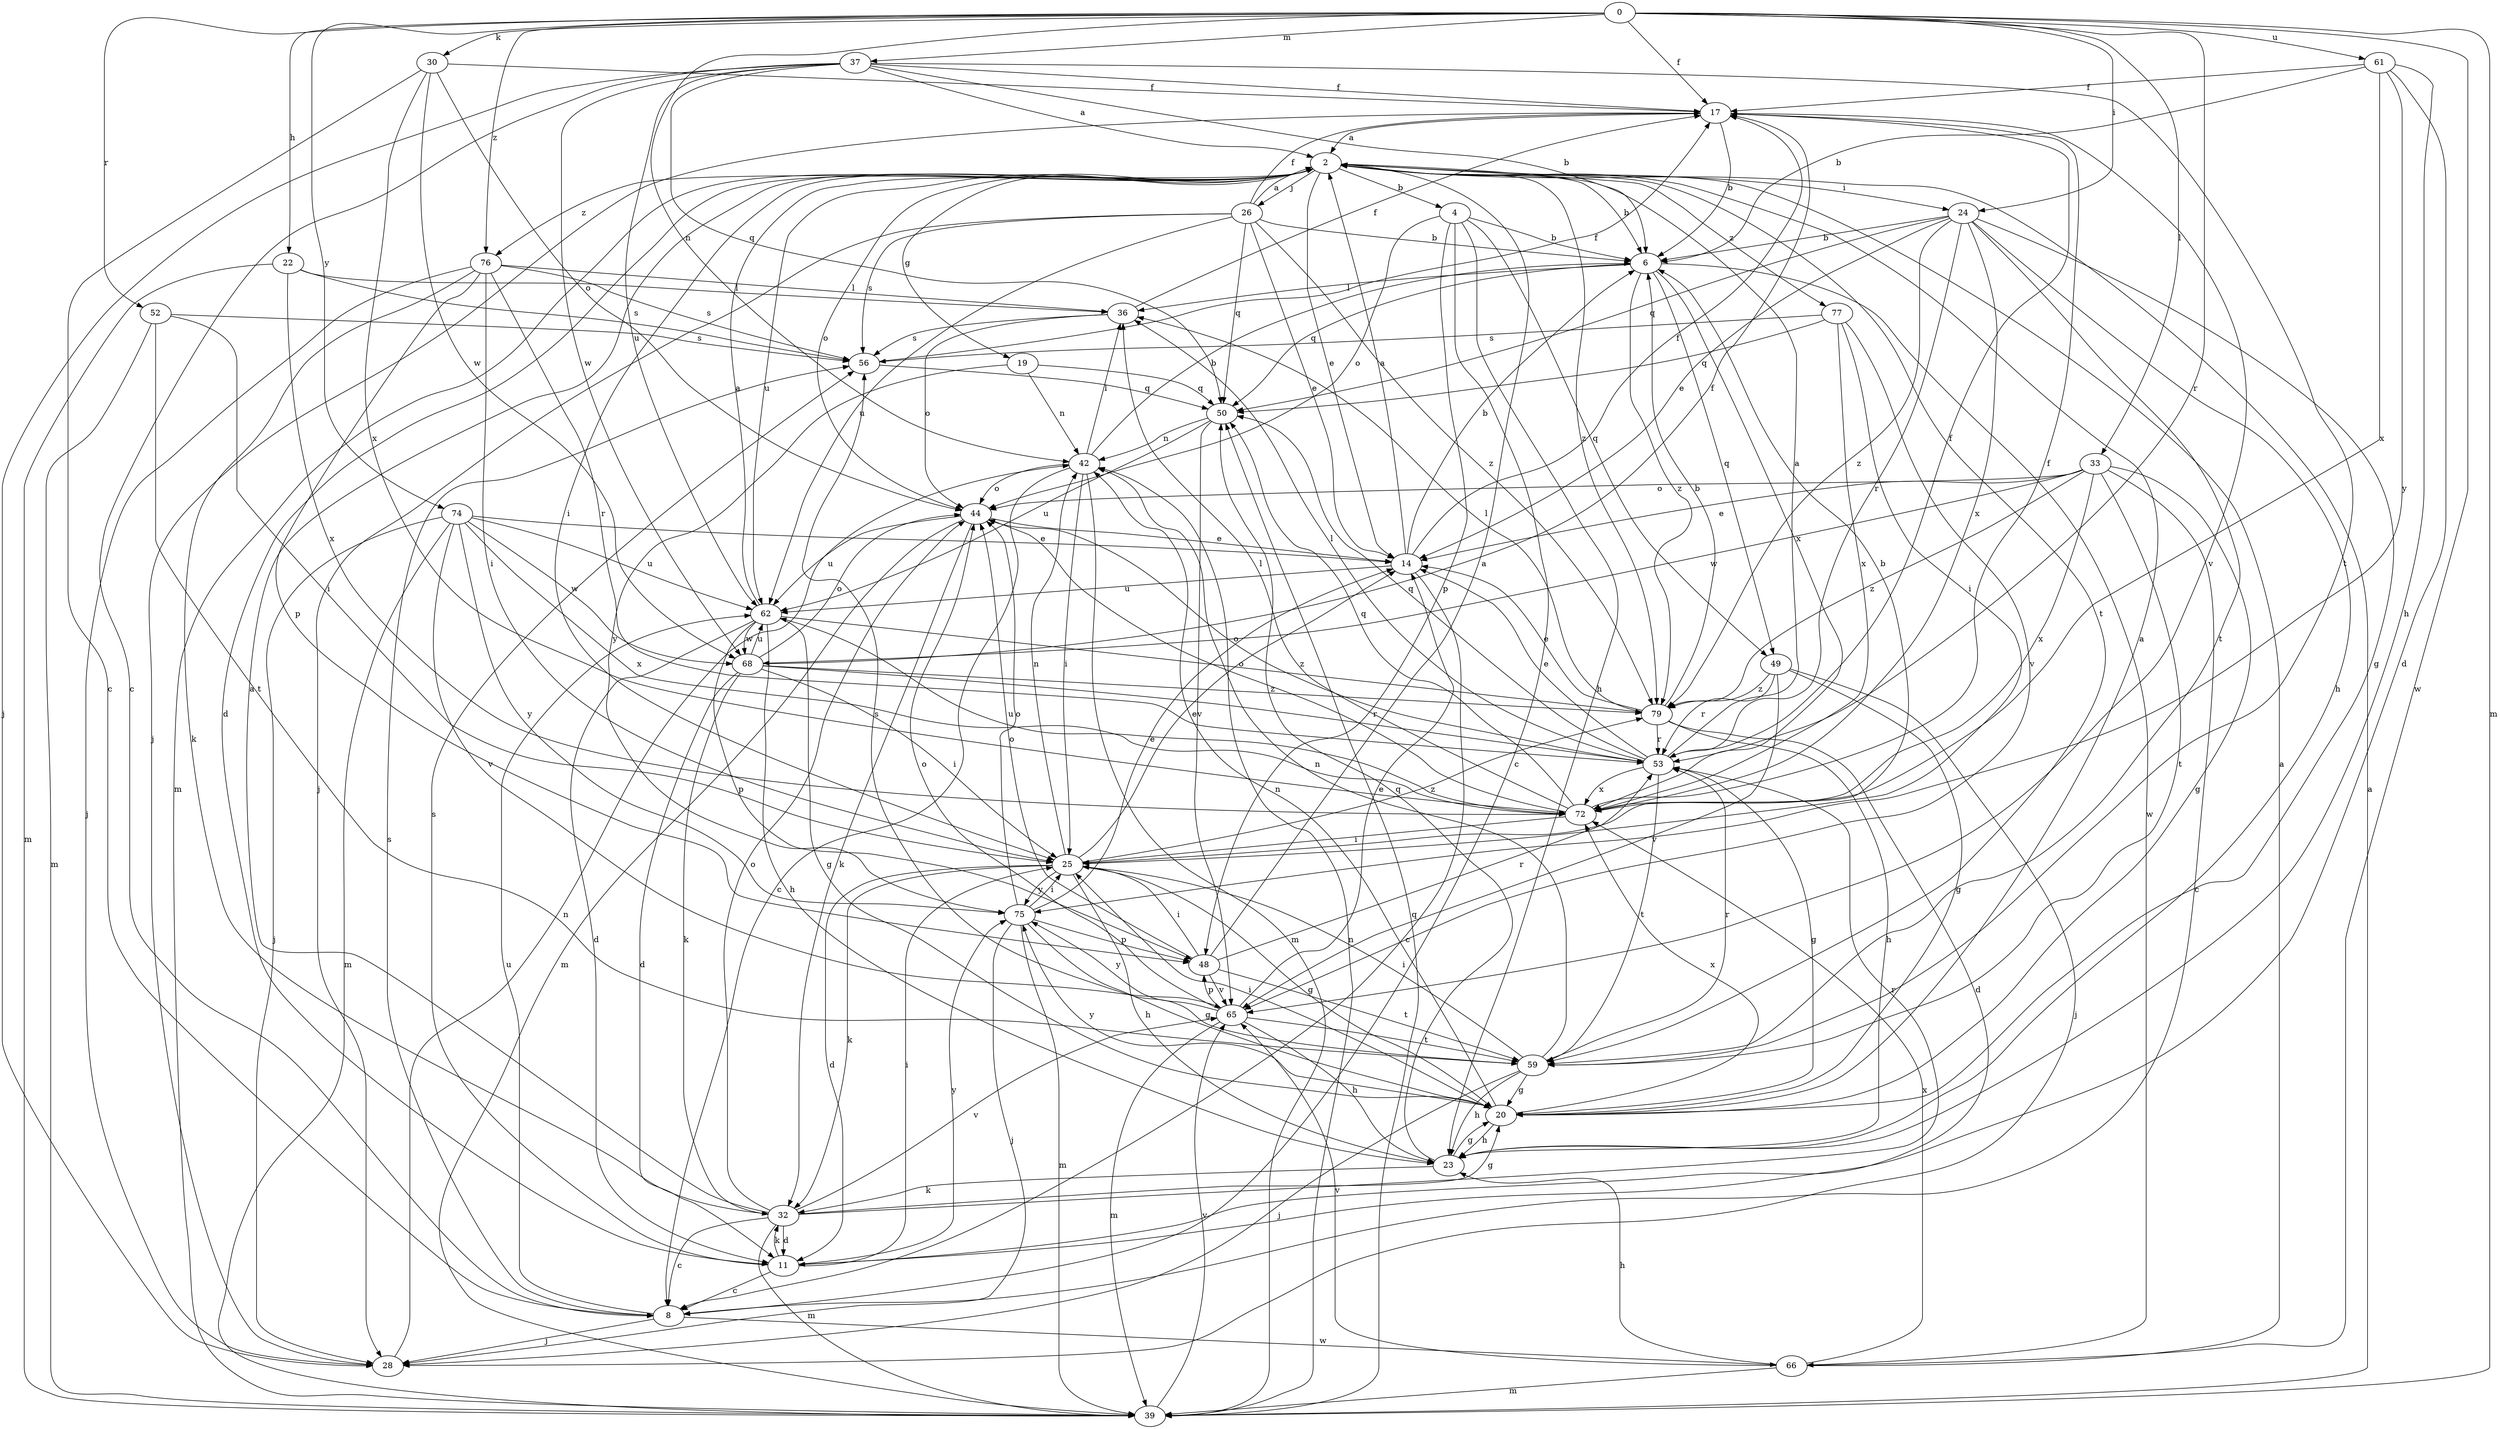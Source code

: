 strict digraph  {
0;
2;
4;
6;
8;
11;
14;
17;
19;
20;
22;
23;
24;
25;
26;
28;
30;
32;
33;
36;
37;
39;
42;
44;
48;
49;
50;
52;
53;
56;
59;
61;
62;
65;
66;
68;
72;
74;
75;
76;
77;
79;
0 -> 17  [label=f];
0 -> 22  [label=h];
0 -> 24  [label=i];
0 -> 30  [label=k];
0 -> 33  [label=l];
0 -> 37  [label=m];
0 -> 39  [label=m];
0 -> 42  [label=n];
0 -> 52  [label=r];
0 -> 53  [label=r];
0 -> 61  [label=u];
0 -> 66  [label=w];
0 -> 74  [label=y];
0 -> 76  [label=z];
2 -> 4  [label=b];
2 -> 6  [label=b];
2 -> 11  [label=d];
2 -> 14  [label=e];
2 -> 19  [label=g];
2 -> 24  [label=i];
2 -> 25  [label=i];
2 -> 26  [label=j];
2 -> 39  [label=m];
2 -> 44  [label=o];
2 -> 59  [label=t];
2 -> 62  [label=u];
2 -> 76  [label=z];
2 -> 77  [label=z];
2 -> 79  [label=z];
4 -> 6  [label=b];
4 -> 8  [label=c];
4 -> 23  [label=h];
4 -> 44  [label=o];
4 -> 48  [label=p];
4 -> 49  [label=q];
6 -> 36  [label=l];
6 -> 49  [label=q];
6 -> 50  [label=q];
6 -> 66  [label=w];
6 -> 72  [label=x];
6 -> 79  [label=z];
8 -> 28  [label=j];
8 -> 56  [label=s];
8 -> 62  [label=u];
8 -> 66  [label=w];
11 -> 8  [label=c];
11 -> 25  [label=i];
11 -> 32  [label=k];
11 -> 56  [label=s];
11 -> 75  [label=y];
14 -> 2  [label=a];
14 -> 6  [label=b];
14 -> 8  [label=c];
14 -> 17  [label=f];
14 -> 62  [label=u];
17 -> 2  [label=a];
17 -> 6  [label=b];
17 -> 28  [label=j];
17 -> 65  [label=v];
19 -> 42  [label=n];
19 -> 50  [label=q];
19 -> 75  [label=y];
20 -> 2  [label=a];
20 -> 23  [label=h];
20 -> 25  [label=i];
20 -> 42  [label=n];
20 -> 72  [label=x];
20 -> 75  [label=y];
22 -> 36  [label=l];
22 -> 39  [label=m];
22 -> 56  [label=s];
22 -> 72  [label=x];
23 -> 20  [label=g];
23 -> 32  [label=k];
23 -> 50  [label=q];
24 -> 6  [label=b];
24 -> 14  [label=e];
24 -> 20  [label=g];
24 -> 23  [label=h];
24 -> 50  [label=q];
24 -> 53  [label=r];
24 -> 59  [label=t];
24 -> 72  [label=x];
24 -> 79  [label=z];
25 -> 6  [label=b];
25 -> 11  [label=d];
25 -> 14  [label=e];
25 -> 20  [label=g];
25 -> 23  [label=h];
25 -> 32  [label=k];
25 -> 42  [label=n];
25 -> 75  [label=y];
25 -> 79  [label=z];
26 -> 2  [label=a];
26 -> 6  [label=b];
26 -> 14  [label=e];
26 -> 17  [label=f];
26 -> 28  [label=j];
26 -> 50  [label=q];
26 -> 56  [label=s];
26 -> 62  [label=u];
26 -> 79  [label=z];
28 -> 42  [label=n];
30 -> 8  [label=c];
30 -> 17  [label=f];
30 -> 44  [label=o];
30 -> 68  [label=w];
30 -> 72  [label=x];
32 -> 2  [label=a];
32 -> 8  [label=c];
32 -> 11  [label=d];
32 -> 20  [label=g];
32 -> 39  [label=m];
32 -> 44  [label=o];
32 -> 53  [label=r];
32 -> 65  [label=v];
33 -> 8  [label=c];
33 -> 14  [label=e];
33 -> 20  [label=g];
33 -> 44  [label=o];
33 -> 59  [label=t];
33 -> 68  [label=w];
33 -> 72  [label=x];
33 -> 79  [label=z];
36 -> 17  [label=f];
36 -> 44  [label=o];
36 -> 56  [label=s];
37 -> 2  [label=a];
37 -> 6  [label=b];
37 -> 8  [label=c];
37 -> 17  [label=f];
37 -> 28  [label=j];
37 -> 50  [label=q];
37 -> 59  [label=t];
37 -> 62  [label=u];
37 -> 68  [label=w];
39 -> 2  [label=a];
39 -> 42  [label=n];
39 -> 50  [label=q];
39 -> 65  [label=v];
42 -> 6  [label=b];
42 -> 8  [label=c];
42 -> 25  [label=i];
42 -> 36  [label=l];
42 -> 39  [label=m];
42 -> 44  [label=o];
44 -> 14  [label=e];
44 -> 32  [label=k];
44 -> 39  [label=m];
44 -> 62  [label=u];
48 -> 2  [label=a];
48 -> 25  [label=i];
48 -> 44  [label=o];
48 -> 53  [label=r];
48 -> 59  [label=t];
48 -> 65  [label=v];
49 -> 20  [label=g];
49 -> 28  [label=j];
49 -> 53  [label=r];
49 -> 65  [label=v];
49 -> 79  [label=z];
50 -> 42  [label=n];
50 -> 62  [label=u];
50 -> 65  [label=v];
52 -> 25  [label=i];
52 -> 39  [label=m];
52 -> 56  [label=s];
52 -> 59  [label=t];
53 -> 2  [label=a];
53 -> 14  [label=e];
53 -> 17  [label=f];
53 -> 20  [label=g];
53 -> 36  [label=l];
53 -> 44  [label=o];
53 -> 50  [label=q];
53 -> 59  [label=t];
53 -> 72  [label=x];
56 -> 17  [label=f];
56 -> 50  [label=q];
59 -> 20  [label=g];
59 -> 23  [label=h];
59 -> 25  [label=i];
59 -> 28  [label=j];
59 -> 42  [label=n];
59 -> 53  [label=r];
59 -> 56  [label=s];
61 -> 6  [label=b];
61 -> 11  [label=d];
61 -> 17  [label=f];
61 -> 23  [label=h];
61 -> 72  [label=x];
61 -> 75  [label=y];
62 -> 2  [label=a];
62 -> 11  [label=d];
62 -> 20  [label=g];
62 -> 23  [label=h];
62 -> 48  [label=p];
62 -> 68  [label=w];
62 -> 79  [label=z];
65 -> 14  [label=e];
65 -> 23  [label=h];
65 -> 39  [label=m];
65 -> 44  [label=o];
65 -> 48  [label=p];
65 -> 59  [label=t];
65 -> 75  [label=y];
66 -> 2  [label=a];
66 -> 23  [label=h];
66 -> 39  [label=m];
66 -> 65  [label=v];
66 -> 72  [label=x];
68 -> 11  [label=d];
68 -> 17  [label=f];
68 -> 25  [label=i];
68 -> 32  [label=k];
68 -> 44  [label=o];
68 -> 53  [label=r];
68 -> 62  [label=u];
68 -> 79  [label=z];
72 -> 17  [label=f];
72 -> 25  [label=i];
72 -> 36  [label=l];
72 -> 44  [label=o];
72 -> 50  [label=q];
72 -> 62  [label=u];
74 -> 14  [label=e];
74 -> 28  [label=j];
74 -> 39  [label=m];
74 -> 62  [label=u];
74 -> 65  [label=v];
74 -> 68  [label=w];
74 -> 72  [label=x];
74 -> 75  [label=y];
75 -> 14  [label=e];
75 -> 20  [label=g];
75 -> 25  [label=i];
75 -> 28  [label=j];
75 -> 39  [label=m];
75 -> 44  [label=o];
75 -> 48  [label=p];
76 -> 25  [label=i];
76 -> 28  [label=j];
76 -> 32  [label=k];
76 -> 36  [label=l];
76 -> 48  [label=p];
76 -> 53  [label=r];
76 -> 56  [label=s];
77 -> 25  [label=i];
77 -> 50  [label=q];
77 -> 56  [label=s];
77 -> 65  [label=v];
77 -> 72  [label=x];
79 -> 6  [label=b];
79 -> 11  [label=d];
79 -> 14  [label=e];
79 -> 23  [label=h];
79 -> 36  [label=l];
79 -> 53  [label=r];
}
